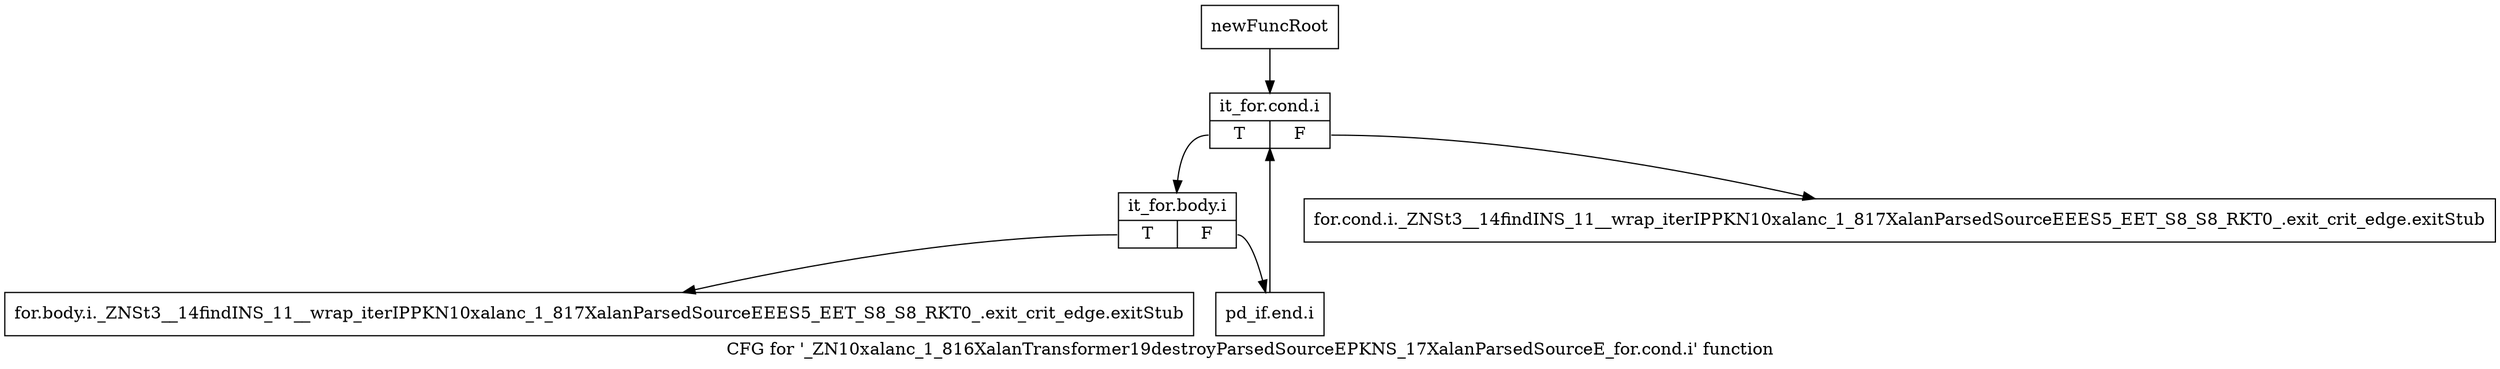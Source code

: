 digraph "CFG for '_ZN10xalanc_1_816XalanTransformer19destroyParsedSourceEPKNS_17XalanParsedSourceE_for.cond.i' function" {
	label="CFG for '_ZN10xalanc_1_816XalanTransformer19destroyParsedSourceEPKNS_17XalanParsedSourceE_for.cond.i' function";

	Node0x84968e0 [shape=record,label="{newFuncRoot}"];
	Node0x84968e0 -> Node0x84969d0;
	Node0x8496930 [shape=record,label="{for.cond.i._ZNSt3__14findINS_11__wrap_iterIPPKN10xalanc_1_817XalanParsedSourceEEES5_EET_S8_S8_RKT0_.exit_crit_edge.exitStub}"];
	Node0x8496980 [shape=record,label="{for.body.i._ZNSt3__14findINS_11__wrap_iterIPPKN10xalanc_1_817XalanParsedSourceEEES5_EET_S8_S8_RKT0_.exit_crit_edge.exitStub}"];
	Node0x84969d0 [shape=record,label="{it_for.cond.i|{<s0>T|<s1>F}}"];
	Node0x84969d0:s0 -> Node0x8496a20;
	Node0x84969d0:s1 -> Node0x8496930;
	Node0x8496a20 [shape=record,label="{it_for.body.i|{<s0>T|<s1>F}}"];
	Node0x8496a20:s0 -> Node0x8496980;
	Node0x8496a20:s1 -> Node0x8496a70;
	Node0x8496a70 [shape=record,label="{pd_if.end.i}"];
	Node0x8496a70 -> Node0x84969d0;
}
